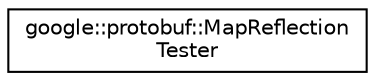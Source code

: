digraph "类继承关系图"
{
 // LATEX_PDF_SIZE
  edge [fontname="Helvetica",fontsize="10",labelfontname="Helvetica",labelfontsize="10"];
  node [fontname="Helvetica",fontsize="10",shape=record];
  rankdir="LR";
  Node0 [label="google::protobuf::MapReflection\lTester",height=0.2,width=0.4,color="black", fillcolor="white", style="filled",URL="$classgoogle_1_1protobuf_1_1MapReflectionTester.html",tooltip=" "];
}
